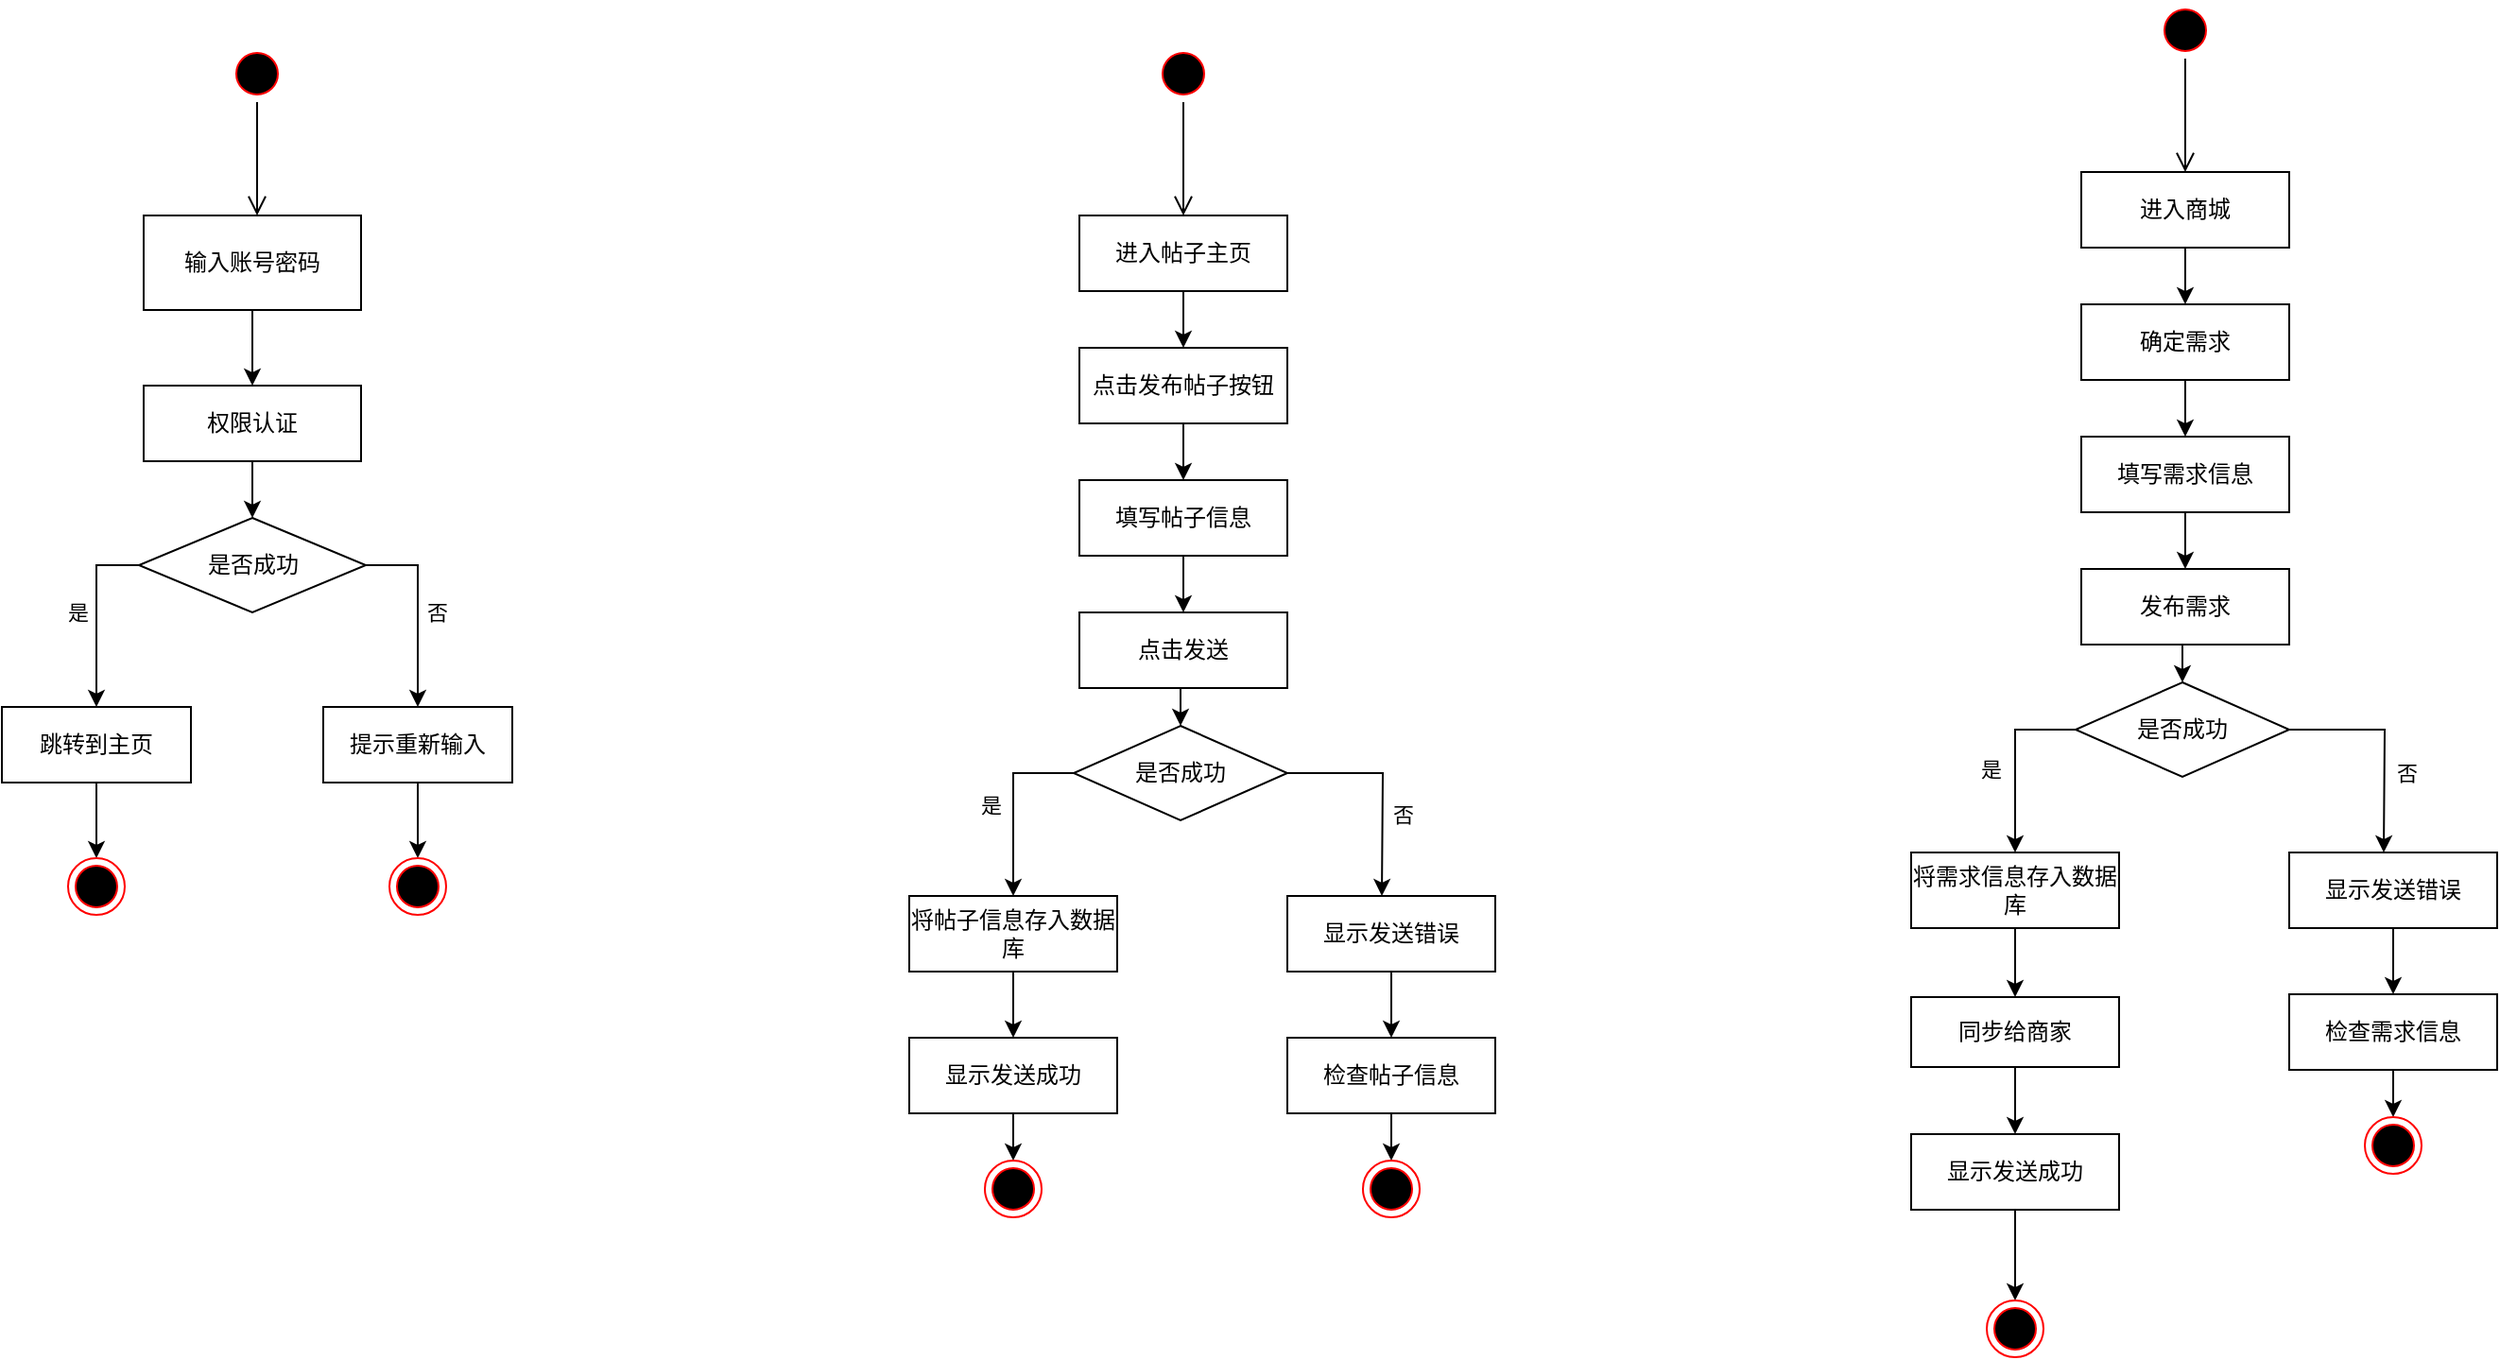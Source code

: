 <mxfile version="21.3.7" type="github">
  <diagram name="第 1 页" id="DuSa1ma9hfOyqlgyJqKl">
    <mxGraphModel dx="1434" dy="739" grid="0" gridSize="10" guides="1" tooltips="1" connect="1" arrows="1" fold="1" page="0" pageScale="1" pageWidth="827" pageHeight="1169" math="0" shadow="0">
      <root>
        <mxCell id="0" />
        <mxCell id="1" parent="0" />
        <mxCell id="k1W_VtMeVklJ9Q2fmS2C-1" value="" style="ellipse;html=1;shape=startState;fillColor=#000000;strokeColor=#ff0000;" parent="1" vertex="1">
          <mxGeometry x="260" y="60" width="30" height="30" as="geometry" />
        </mxCell>
        <mxCell id="k1W_VtMeVklJ9Q2fmS2C-2" value="" style="edgeStyle=orthogonalEdgeStyle;html=1;verticalAlign=bottom;endArrow=open;endSize=8;strokeColor=#000000;rounded=0;" parent="1" source="k1W_VtMeVklJ9Q2fmS2C-1" edge="1">
          <mxGeometry relative="1" as="geometry">
            <mxPoint x="275" y="150" as="targetPoint" />
          </mxGeometry>
        </mxCell>
        <mxCell id="k1W_VtMeVklJ9Q2fmS2C-5" style="edgeStyle=orthogonalEdgeStyle;rounded=0;orthogonalLoop=1;jettySize=auto;html=1;exitX=0.5;exitY=1;exitDx=0;exitDy=0;entryX=0.5;entryY=0;entryDx=0;entryDy=0;" parent="1" source="k1W_VtMeVklJ9Q2fmS2C-3" target="k1W_VtMeVklJ9Q2fmS2C-4" edge="1">
          <mxGeometry relative="1" as="geometry" />
        </mxCell>
        <mxCell id="k1W_VtMeVklJ9Q2fmS2C-3" value="输入账号密码" style="rounded=0;whiteSpace=wrap;html=1;" parent="1" vertex="1">
          <mxGeometry x="215" y="150" width="115" height="50" as="geometry" />
        </mxCell>
        <mxCell id="k1W_VtMeVklJ9Q2fmS2C-8" style="edgeStyle=orthogonalEdgeStyle;rounded=0;orthogonalLoop=1;jettySize=auto;html=1;exitX=0.5;exitY=1;exitDx=0;exitDy=0;entryX=0.5;entryY=0;entryDx=0;entryDy=0;" parent="1" source="k1W_VtMeVklJ9Q2fmS2C-4" target="k1W_VtMeVklJ9Q2fmS2C-6" edge="1">
          <mxGeometry relative="1" as="geometry" />
        </mxCell>
        <mxCell id="k1W_VtMeVklJ9Q2fmS2C-4" value="权限认证" style="rounded=0;whiteSpace=wrap;html=1;" parent="1" vertex="1">
          <mxGeometry x="215" y="240" width="115" height="40" as="geometry" />
        </mxCell>
        <mxCell id="k1W_VtMeVklJ9Q2fmS2C-11" style="edgeStyle=orthogonalEdgeStyle;rounded=0;orthogonalLoop=1;jettySize=auto;html=1;exitX=0;exitY=0.5;exitDx=0;exitDy=0;" parent="1" source="k1W_VtMeVklJ9Q2fmS2C-6" target="k1W_VtMeVklJ9Q2fmS2C-9" edge="1">
          <mxGeometry relative="1" as="geometry" />
        </mxCell>
        <mxCell id="k1W_VtMeVklJ9Q2fmS2C-12" value="是" style="edgeLabel;html=1;align=center;verticalAlign=middle;resizable=0;points=[];" parent="k1W_VtMeVklJ9Q2fmS2C-11" vertex="1" connectable="0">
          <mxGeometry x="-0.313" y="1" relative="1" as="geometry">
            <mxPoint x="-11" y="14" as="offset" />
          </mxGeometry>
        </mxCell>
        <mxCell id="k1W_VtMeVklJ9Q2fmS2C-13" style="edgeStyle=orthogonalEdgeStyle;rounded=0;orthogonalLoop=1;jettySize=auto;html=1;exitX=1;exitY=0.5;exitDx=0;exitDy=0;entryX=0.5;entryY=0;entryDx=0;entryDy=0;" parent="1" source="k1W_VtMeVklJ9Q2fmS2C-6" target="k1W_VtMeVklJ9Q2fmS2C-10" edge="1">
          <mxGeometry relative="1" as="geometry" />
        </mxCell>
        <mxCell id="k1W_VtMeVklJ9Q2fmS2C-14" value="否" style="edgeLabel;html=1;align=center;verticalAlign=middle;resizable=0;points=[];" parent="k1W_VtMeVklJ9Q2fmS2C-13" vertex="1" connectable="0">
          <mxGeometry x="-0.015" y="2" relative="1" as="geometry">
            <mxPoint x="8" y="2" as="offset" />
          </mxGeometry>
        </mxCell>
        <mxCell id="k1W_VtMeVklJ9Q2fmS2C-6" value="是否成功" style="rhombus;whiteSpace=wrap;html=1;" parent="1" vertex="1">
          <mxGeometry x="212.5" y="310" width="120" height="50" as="geometry" />
        </mxCell>
        <mxCell id="k1W_VtMeVklJ9Q2fmS2C-18" style="edgeStyle=orthogonalEdgeStyle;rounded=0;orthogonalLoop=1;jettySize=auto;html=1;exitX=0.5;exitY=1;exitDx=0;exitDy=0;entryX=0.5;entryY=0;entryDx=0;entryDy=0;" parent="1" source="k1W_VtMeVklJ9Q2fmS2C-9" target="k1W_VtMeVklJ9Q2fmS2C-15" edge="1">
          <mxGeometry relative="1" as="geometry" />
        </mxCell>
        <mxCell id="k1W_VtMeVklJ9Q2fmS2C-9" value="跳转到主页" style="rounded=0;whiteSpace=wrap;html=1;" parent="1" vertex="1">
          <mxGeometry x="140" y="410" width="100" height="40" as="geometry" />
        </mxCell>
        <mxCell id="k1W_VtMeVklJ9Q2fmS2C-19" style="edgeStyle=orthogonalEdgeStyle;rounded=0;orthogonalLoop=1;jettySize=auto;html=1;exitX=0.5;exitY=1;exitDx=0;exitDy=0;entryX=0.5;entryY=0;entryDx=0;entryDy=0;" parent="1" source="k1W_VtMeVklJ9Q2fmS2C-10" target="k1W_VtMeVklJ9Q2fmS2C-16" edge="1">
          <mxGeometry relative="1" as="geometry" />
        </mxCell>
        <mxCell id="k1W_VtMeVklJ9Q2fmS2C-10" value="提示重新输入" style="rounded=0;whiteSpace=wrap;html=1;" parent="1" vertex="1">
          <mxGeometry x="310" y="410" width="100" height="40" as="geometry" />
        </mxCell>
        <mxCell id="k1W_VtMeVklJ9Q2fmS2C-15" value="" style="ellipse;html=1;shape=endState;fillColor=#000000;strokeColor=#ff0000;" parent="1" vertex="1">
          <mxGeometry x="175" y="490" width="30" height="30" as="geometry" />
        </mxCell>
        <mxCell id="k1W_VtMeVklJ9Q2fmS2C-16" value="" style="ellipse;html=1;shape=endState;fillColor=#000000;strokeColor=#ff0000;" parent="1" vertex="1">
          <mxGeometry x="345" y="490" width="30" height="30" as="geometry" />
        </mxCell>
        <mxCell id="k1W_VtMeVklJ9Q2fmS2C-20" value="" style="ellipse;html=1;shape=startState;fillColor=#000000;strokeColor=#ff0000;" parent="1" vertex="1">
          <mxGeometry x="750" y="60" width="30" height="30" as="geometry" />
        </mxCell>
        <mxCell id="k1W_VtMeVklJ9Q2fmS2C-21" value="" style="edgeStyle=orthogonalEdgeStyle;html=1;verticalAlign=bottom;endArrow=open;endSize=8;strokeColor=#000000;rounded=0;" parent="1" source="k1W_VtMeVklJ9Q2fmS2C-20" edge="1">
          <mxGeometry relative="1" as="geometry">
            <mxPoint x="765" y="150" as="targetPoint" />
          </mxGeometry>
        </mxCell>
        <mxCell id="k1W_VtMeVklJ9Q2fmS2C-28" style="edgeStyle=orthogonalEdgeStyle;rounded=0;orthogonalLoop=1;jettySize=auto;html=1;exitX=0.5;exitY=1;exitDx=0;exitDy=0;entryX=0.5;entryY=0;entryDx=0;entryDy=0;" parent="1" source="k1W_VtMeVklJ9Q2fmS2C-22" target="k1W_VtMeVklJ9Q2fmS2C-24" edge="1">
          <mxGeometry relative="1" as="geometry" />
        </mxCell>
        <mxCell id="k1W_VtMeVklJ9Q2fmS2C-22" value="进入帖子主页" style="rounded=0;whiteSpace=wrap;html=1;" parent="1" vertex="1">
          <mxGeometry x="710" y="150" width="110" height="40" as="geometry" />
        </mxCell>
        <mxCell id="k1W_VtMeVklJ9Q2fmS2C-29" style="edgeStyle=orthogonalEdgeStyle;rounded=0;orthogonalLoop=1;jettySize=auto;html=1;exitX=0.5;exitY=1;exitDx=0;exitDy=0;entryX=0.5;entryY=0;entryDx=0;entryDy=0;" parent="1" source="k1W_VtMeVklJ9Q2fmS2C-24" target="k1W_VtMeVklJ9Q2fmS2C-25" edge="1">
          <mxGeometry relative="1" as="geometry" />
        </mxCell>
        <mxCell id="k1W_VtMeVklJ9Q2fmS2C-24" value="点击发布帖子按钮" style="rounded=0;whiteSpace=wrap;html=1;" parent="1" vertex="1">
          <mxGeometry x="710" y="220" width="110" height="40" as="geometry" />
        </mxCell>
        <mxCell id="k1W_VtMeVklJ9Q2fmS2C-30" style="edgeStyle=orthogonalEdgeStyle;rounded=0;orthogonalLoop=1;jettySize=auto;html=1;exitX=0.5;exitY=1;exitDx=0;exitDy=0;entryX=0.5;entryY=0;entryDx=0;entryDy=0;" parent="1" source="k1W_VtMeVklJ9Q2fmS2C-25" target="k1W_VtMeVklJ9Q2fmS2C-26" edge="1">
          <mxGeometry relative="1" as="geometry" />
        </mxCell>
        <mxCell id="k1W_VtMeVklJ9Q2fmS2C-25" value="填写帖子信息" style="rounded=0;whiteSpace=wrap;html=1;" parent="1" vertex="1">
          <mxGeometry x="710" y="290" width="110" height="40" as="geometry" />
        </mxCell>
        <mxCell id="k1W_VtMeVklJ9Q2fmS2C-31" style="edgeStyle=orthogonalEdgeStyle;rounded=0;orthogonalLoop=1;jettySize=auto;html=1;exitX=0.5;exitY=1;exitDx=0;exitDy=0;entryX=0.5;entryY=0;entryDx=0;entryDy=0;" parent="1" source="k1W_VtMeVklJ9Q2fmS2C-26" target="k1W_VtMeVklJ9Q2fmS2C-27" edge="1">
          <mxGeometry relative="1" as="geometry" />
        </mxCell>
        <mxCell id="k1W_VtMeVklJ9Q2fmS2C-26" value="点击发送" style="rounded=0;whiteSpace=wrap;html=1;" parent="1" vertex="1">
          <mxGeometry x="710" y="360" width="110" height="40" as="geometry" />
        </mxCell>
        <mxCell id="k1W_VtMeVklJ9Q2fmS2C-36" style="edgeStyle=orthogonalEdgeStyle;rounded=0;orthogonalLoop=1;jettySize=auto;html=1;exitX=0;exitY=0.5;exitDx=0;exitDy=0;entryX=0.5;entryY=0;entryDx=0;entryDy=0;" parent="1" source="k1W_VtMeVklJ9Q2fmS2C-27" target="k1W_VtMeVklJ9Q2fmS2C-32" edge="1">
          <mxGeometry relative="1" as="geometry" />
        </mxCell>
        <mxCell id="PsYi6w-uZTp8pbYjZFYi-33" value="是" style="edgeLabel;html=1;align=center;verticalAlign=middle;resizable=0;points=[];" vertex="1" connectable="0" parent="k1W_VtMeVklJ9Q2fmS2C-36">
          <mxGeometry x="0.01" relative="1" as="geometry">
            <mxPoint x="-12" as="offset" />
          </mxGeometry>
        </mxCell>
        <mxCell id="k1W_VtMeVklJ9Q2fmS2C-37" style="edgeStyle=orthogonalEdgeStyle;rounded=0;orthogonalLoop=1;jettySize=auto;html=1;" parent="1" source="k1W_VtMeVklJ9Q2fmS2C-27" edge="1">
          <mxGeometry relative="1" as="geometry">
            <mxPoint x="870" y="510" as="targetPoint" />
          </mxGeometry>
        </mxCell>
        <mxCell id="PsYi6w-uZTp8pbYjZFYi-34" value="否" style="edgeLabel;html=1;align=center;verticalAlign=middle;resizable=0;points=[];" vertex="1" connectable="0" parent="k1W_VtMeVklJ9Q2fmS2C-37">
          <mxGeometry x="0.325" y="-1" relative="1" as="geometry">
            <mxPoint x="11" y="-4" as="offset" />
          </mxGeometry>
        </mxCell>
        <mxCell id="k1W_VtMeVklJ9Q2fmS2C-27" value="是否成功" style="rhombus;whiteSpace=wrap;html=1;" parent="1" vertex="1">
          <mxGeometry x="707" y="420" width="113" height="50" as="geometry" />
        </mxCell>
        <mxCell id="k1W_VtMeVklJ9Q2fmS2C-38" style="edgeStyle=orthogonalEdgeStyle;rounded=0;orthogonalLoop=1;jettySize=auto;html=1;exitX=0.5;exitY=1;exitDx=0;exitDy=0;entryX=0.5;entryY=0;entryDx=0;entryDy=0;" parent="1" source="k1W_VtMeVklJ9Q2fmS2C-32" target="k1W_VtMeVklJ9Q2fmS2C-33" edge="1">
          <mxGeometry relative="1" as="geometry" />
        </mxCell>
        <mxCell id="k1W_VtMeVklJ9Q2fmS2C-32" value="将帖子信息存入数据库" style="rounded=0;whiteSpace=wrap;html=1;" parent="1" vertex="1">
          <mxGeometry x="620" y="510" width="110" height="40" as="geometry" />
        </mxCell>
        <mxCell id="k1W_VtMeVklJ9Q2fmS2C-42" style="edgeStyle=orthogonalEdgeStyle;rounded=0;orthogonalLoop=1;jettySize=auto;html=1;exitX=0.5;exitY=1;exitDx=0;exitDy=0;entryX=0.5;entryY=0;entryDx=0;entryDy=0;" parent="1" source="k1W_VtMeVklJ9Q2fmS2C-33" target="k1W_VtMeVklJ9Q2fmS2C-40" edge="1">
          <mxGeometry relative="1" as="geometry" />
        </mxCell>
        <mxCell id="k1W_VtMeVklJ9Q2fmS2C-33" value="显示发送成功" style="rounded=0;whiteSpace=wrap;html=1;" parent="1" vertex="1">
          <mxGeometry x="620" y="585" width="110" height="40" as="geometry" />
        </mxCell>
        <mxCell id="k1W_VtMeVklJ9Q2fmS2C-39" style="edgeStyle=orthogonalEdgeStyle;rounded=0;orthogonalLoop=1;jettySize=auto;html=1;exitX=0.5;exitY=1;exitDx=0;exitDy=0;entryX=0.5;entryY=0;entryDx=0;entryDy=0;" parent="1" source="k1W_VtMeVklJ9Q2fmS2C-34" target="k1W_VtMeVklJ9Q2fmS2C-35" edge="1">
          <mxGeometry relative="1" as="geometry" />
        </mxCell>
        <mxCell id="k1W_VtMeVklJ9Q2fmS2C-34" value="显示发送错误" style="rounded=0;whiteSpace=wrap;html=1;" parent="1" vertex="1">
          <mxGeometry x="820" y="510" width="110" height="40" as="geometry" />
        </mxCell>
        <mxCell id="k1W_VtMeVklJ9Q2fmS2C-43" style="edgeStyle=orthogonalEdgeStyle;rounded=0;orthogonalLoop=1;jettySize=auto;html=1;exitX=0.5;exitY=1;exitDx=0;exitDy=0;entryX=0.5;entryY=0;entryDx=0;entryDy=0;" parent="1" source="k1W_VtMeVklJ9Q2fmS2C-35" target="k1W_VtMeVklJ9Q2fmS2C-41" edge="1">
          <mxGeometry relative="1" as="geometry" />
        </mxCell>
        <mxCell id="k1W_VtMeVklJ9Q2fmS2C-35" value="检查帖子信息" style="rounded=0;whiteSpace=wrap;html=1;" parent="1" vertex="1">
          <mxGeometry x="820" y="585" width="110" height="40" as="geometry" />
        </mxCell>
        <mxCell id="k1W_VtMeVklJ9Q2fmS2C-40" value="" style="ellipse;html=1;shape=endState;fillColor=#000000;strokeColor=#ff0000;" parent="1" vertex="1">
          <mxGeometry x="660" y="650" width="30" height="30" as="geometry" />
        </mxCell>
        <mxCell id="k1W_VtMeVklJ9Q2fmS2C-41" value="" style="ellipse;html=1;shape=endState;fillColor=#000000;strokeColor=#ff0000;" parent="1" vertex="1">
          <mxGeometry x="860" y="650" width="30" height="30" as="geometry" />
        </mxCell>
        <mxCell id="PsYi6w-uZTp8pbYjZFYi-6" value="" style="ellipse;html=1;shape=startState;fillColor=#000000;strokeColor=#ff0000;" vertex="1" parent="1">
          <mxGeometry x="1280" y="37" width="30" height="30" as="geometry" />
        </mxCell>
        <mxCell id="PsYi6w-uZTp8pbYjZFYi-7" value="" style="edgeStyle=orthogonalEdgeStyle;html=1;verticalAlign=bottom;endArrow=open;endSize=8;strokeColor=#000000;rounded=0;" edge="1" parent="1" source="PsYi6w-uZTp8pbYjZFYi-6">
          <mxGeometry relative="1" as="geometry">
            <mxPoint x="1295" y="127" as="targetPoint" />
          </mxGeometry>
        </mxCell>
        <mxCell id="PsYi6w-uZTp8pbYjZFYi-8" style="edgeStyle=orthogonalEdgeStyle;rounded=0;orthogonalLoop=1;jettySize=auto;html=1;exitX=0.5;exitY=1;exitDx=0;exitDy=0;entryX=0.5;entryY=0;entryDx=0;entryDy=0;" edge="1" parent="1" source="PsYi6w-uZTp8pbYjZFYi-9" target="PsYi6w-uZTp8pbYjZFYi-11">
          <mxGeometry relative="1" as="geometry" />
        </mxCell>
        <mxCell id="PsYi6w-uZTp8pbYjZFYi-9" value="进入商城" style="rounded=0;whiteSpace=wrap;html=1;" vertex="1" parent="1">
          <mxGeometry x="1240" y="127" width="110" height="40" as="geometry" />
        </mxCell>
        <mxCell id="PsYi6w-uZTp8pbYjZFYi-10" style="edgeStyle=orthogonalEdgeStyle;rounded=0;orthogonalLoop=1;jettySize=auto;html=1;exitX=0.5;exitY=1;exitDx=0;exitDy=0;entryX=0.5;entryY=0;entryDx=0;entryDy=0;" edge="1" parent="1" source="PsYi6w-uZTp8pbYjZFYi-11" target="PsYi6w-uZTp8pbYjZFYi-13">
          <mxGeometry relative="1" as="geometry" />
        </mxCell>
        <mxCell id="PsYi6w-uZTp8pbYjZFYi-11" value="确定需求" style="rounded=0;whiteSpace=wrap;html=1;" vertex="1" parent="1">
          <mxGeometry x="1240" y="197" width="110" height="40" as="geometry" />
        </mxCell>
        <mxCell id="PsYi6w-uZTp8pbYjZFYi-12" style="edgeStyle=orthogonalEdgeStyle;rounded=0;orthogonalLoop=1;jettySize=auto;html=1;exitX=0.5;exitY=1;exitDx=0;exitDy=0;entryX=0.5;entryY=0;entryDx=0;entryDy=0;" edge="1" parent="1" source="PsYi6w-uZTp8pbYjZFYi-13" target="PsYi6w-uZTp8pbYjZFYi-15">
          <mxGeometry relative="1" as="geometry" />
        </mxCell>
        <mxCell id="PsYi6w-uZTp8pbYjZFYi-13" value="填写需求信息" style="rounded=0;whiteSpace=wrap;html=1;" vertex="1" parent="1">
          <mxGeometry x="1240" y="267" width="110" height="40" as="geometry" />
        </mxCell>
        <mxCell id="PsYi6w-uZTp8pbYjZFYi-14" style="edgeStyle=orthogonalEdgeStyle;rounded=0;orthogonalLoop=1;jettySize=auto;html=1;exitX=0.5;exitY=1;exitDx=0;exitDy=0;entryX=0.5;entryY=0;entryDx=0;entryDy=0;" edge="1" parent="1" source="PsYi6w-uZTp8pbYjZFYi-15" target="PsYi6w-uZTp8pbYjZFYi-18">
          <mxGeometry relative="1" as="geometry" />
        </mxCell>
        <mxCell id="PsYi6w-uZTp8pbYjZFYi-15" value="发布需求" style="rounded=0;whiteSpace=wrap;html=1;" vertex="1" parent="1">
          <mxGeometry x="1240" y="337" width="110" height="40" as="geometry" />
        </mxCell>
        <mxCell id="PsYi6w-uZTp8pbYjZFYi-16" style="edgeStyle=orthogonalEdgeStyle;rounded=0;orthogonalLoop=1;jettySize=auto;html=1;exitX=0;exitY=0.5;exitDx=0;exitDy=0;entryX=0.5;entryY=0;entryDx=0;entryDy=0;" edge="1" parent="1" source="PsYi6w-uZTp8pbYjZFYi-18" target="PsYi6w-uZTp8pbYjZFYi-20">
          <mxGeometry relative="1" as="geometry" />
        </mxCell>
        <mxCell id="PsYi6w-uZTp8pbYjZFYi-35" value="是" style="edgeLabel;html=1;align=center;verticalAlign=middle;resizable=0;points=[];" vertex="1" connectable="0" parent="PsYi6w-uZTp8pbYjZFYi-16">
          <mxGeometry x="0.134" y="1" relative="1" as="geometry">
            <mxPoint x="-14" y="-2" as="offset" />
          </mxGeometry>
        </mxCell>
        <mxCell id="PsYi6w-uZTp8pbYjZFYi-17" style="edgeStyle=orthogonalEdgeStyle;rounded=0;orthogonalLoop=1;jettySize=auto;html=1;" edge="1" parent="1" source="PsYi6w-uZTp8pbYjZFYi-18">
          <mxGeometry relative="1" as="geometry">
            <mxPoint x="1400" y="487" as="targetPoint" />
          </mxGeometry>
        </mxCell>
        <mxCell id="PsYi6w-uZTp8pbYjZFYi-36" value="否" style="edgeLabel;html=1;align=center;verticalAlign=middle;resizable=0;points=[];" vertex="1" connectable="0" parent="PsYi6w-uZTp8pbYjZFYi-17">
          <mxGeometry x="0.325" y="1" relative="1" as="geometry">
            <mxPoint x="10" y="-3" as="offset" />
          </mxGeometry>
        </mxCell>
        <mxCell id="PsYi6w-uZTp8pbYjZFYi-18" value="是否成功" style="rhombus;whiteSpace=wrap;html=1;" vertex="1" parent="1">
          <mxGeometry x="1237" y="397" width="113" height="50" as="geometry" />
        </mxCell>
        <mxCell id="PsYi6w-uZTp8pbYjZFYi-31" style="edgeStyle=orthogonalEdgeStyle;rounded=0;orthogonalLoop=1;jettySize=auto;html=1;exitX=0.5;exitY=1;exitDx=0;exitDy=0;entryX=0.5;entryY=0;entryDx=0;entryDy=0;" edge="1" parent="1" source="PsYi6w-uZTp8pbYjZFYi-20" target="PsYi6w-uZTp8pbYjZFYi-30">
          <mxGeometry relative="1" as="geometry" />
        </mxCell>
        <mxCell id="PsYi6w-uZTp8pbYjZFYi-20" value="将需求信息存入数据库" style="rounded=0;whiteSpace=wrap;html=1;" vertex="1" parent="1">
          <mxGeometry x="1150" y="487" width="110" height="40" as="geometry" />
        </mxCell>
        <mxCell id="PsYi6w-uZTp8pbYjZFYi-21" style="edgeStyle=orthogonalEdgeStyle;rounded=0;orthogonalLoop=1;jettySize=auto;html=1;exitX=0.5;exitY=1;exitDx=0;exitDy=0;entryX=0.5;entryY=0;entryDx=0;entryDy=0;" edge="1" parent="1" source="PsYi6w-uZTp8pbYjZFYi-22" target="PsYi6w-uZTp8pbYjZFYi-27">
          <mxGeometry relative="1" as="geometry" />
        </mxCell>
        <mxCell id="PsYi6w-uZTp8pbYjZFYi-22" value="显示发送成功" style="rounded=0;whiteSpace=wrap;html=1;" vertex="1" parent="1">
          <mxGeometry x="1150" y="636" width="110" height="40" as="geometry" />
        </mxCell>
        <mxCell id="PsYi6w-uZTp8pbYjZFYi-23" style="edgeStyle=orthogonalEdgeStyle;rounded=0;orthogonalLoop=1;jettySize=auto;html=1;exitX=0.5;exitY=1;exitDx=0;exitDy=0;entryX=0.5;entryY=0;entryDx=0;entryDy=0;" edge="1" parent="1" source="PsYi6w-uZTp8pbYjZFYi-24" target="PsYi6w-uZTp8pbYjZFYi-26">
          <mxGeometry relative="1" as="geometry" />
        </mxCell>
        <mxCell id="PsYi6w-uZTp8pbYjZFYi-24" value="显示发送错误" style="rounded=0;whiteSpace=wrap;html=1;" vertex="1" parent="1">
          <mxGeometry x="1350" y="487" width="110" height="40" as="geometry" />
        </mxCell>
        <mxCell id="PsYi6w-uZTp8pbYjZFYi-25" style="edgeStyle=orthogonalEdgeStyle;rounded=0;orthogonalLoop=1;jettySize=auto;html=1;exitX=0.5;exitY=1;exitDx=0;exitDy=0;entryX=0.5;entryY=0;entryDx=0;entryDy=0;" edge="1" parent="1" source="PsYi6w-uZTp8pbYjZFYi-26" target="PsYi6w-uZTp8pbYjZFYi-28">
          <mxGeometry relative="1" as="geometry" />
        </mxCell>
        <mxCell id="PsYi6w-uZTp8pbYjZFYi-26" value="检查需求信息" style="rounded=0;whiteSpace=wrap;html=1;" vertex="1" parent="1">
          <mxGeometry x="1350" y="562" width="110" height="40" as="geometry" />
        </mxCell>
        <mxCell id="PsYi6w-uZTp8pbYjZFYi-27" value="" style="ellipse;html=1;shape=endState;fillColor=#000000;strokeColor=#ff0000;" vertex="1" parent="1">
          <mxGeometry x="1190" y="724" width="30" height="30" as="geometry" />
        </mxCell>
        <mxCell id="PsYi6w-uZTp8pbYjZFYi-28" value="" style="ellipse;html=1;shape=endState;fillColor=#000000;strokeColor=#ff0000;" vertex="1" parent="1">
          <mxGeometry x="1390" y="627" width="30" height="30" as="geometry" />
        </mxCell>
        <mxCell id="PsYi6w-uZTp8pbYjZFYi-32" style="edgeStyle=orthogonalEdgeStyle;rounded=0;orthogonalLoop=1;jettySize=auto;html=1;exitX=0.5;exitY=1;exitDx=0;exitDy=0;entryX=0.5;entryY=0;entryDx=0;entryDy=0;" edge="1" parent="1" source="PsYi6w-uZTp8pbYjZFYi-30" target="PsYi6w-uZTp8pbYjZFYi-22">
          <mxGeometry relative="1" as="geometry" />
        </mxCell>
        <mxCell id="PsYi6w-uZTp8pbYjZFYi-30" value="同步给商家" style="rounded=0;whiteSpace=wrap;html=1;" vertex="1" parent="1">
          <mxGeometry x="1150" y="563.5" width="110" height="37" as="geometry" />
        </mxCell>
      </root>
    </mxGraphModel>
  </diagram>
</mxfile>
